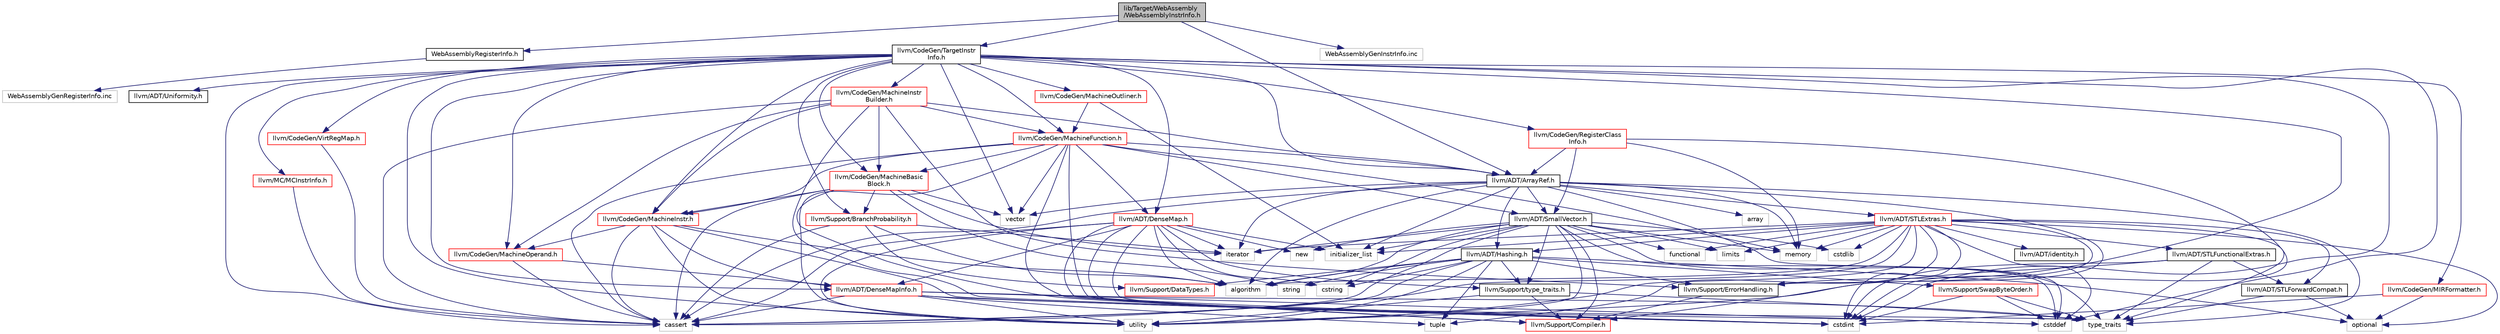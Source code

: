 digraph "lib/Target/WebAssembly/WebAssemblyInstrInfo.h"
{
 // LATEX_PDF_SIZE
  bgcolor="transparent";
  edge [fontname="Helvetica",fontsize="10",labelfontname="Helvetica",labelfontsize="10"];
  node [fontname="Helvetica",fontsize="10",shape=record];
  Node1 [label="lib/Target/WebAssembly\l/WebAssemblyInstrInfo.h",height=0.2,width=0.4,color="black", fillcolor="grey75", style="filled", fontcolor="black",tooltip=" "];
  Node1 -> Node2 [color="midnightblue",fontsize="10",style="solid",fontname="Helvetica"];
  Node2 [label="WebAssemblyRegisterInfo.h",height=0.2,width=0.4,color="black",URL="$WebAssemblyRegisterInfo_8h.html",tooltip=" "];
  Node2 -> Node3 [color="midnightblue",fontsize="10",style="solid",fontname="Helvetica"];
  Node3 [label="WebAssemblyGenRegisterInfo.inc",height=0.2,width=0.4,color="grey75",tooltip=" "];
  Node1 -> Node4 [color="midnightblue",fontsize="10",style="solid",fontname="Helvetica"];
  Node4 [label="llvm/ADT/ArrayRef.h",height=0.2,width=0.4,color="black",URL="$ArrayRef_8h.html",tooltip=" "];
  Node4 -> Node5 [color="midnightblue",fontsize="10",style="solid",fontname="Helvetica"];
  Node5 [label="llvm/ADT/Hashing.h",height=0.2,width=0.4,color="black",URL="$Hashing_8h.html",tooltip=" "];
  Node5 -> Node6 [color="midnightblue",fontsize="10",style="solid",fontname="Helvetica"];
  Node6 [label="llvm/Support/DataTypes.h",height=0.2,width=0.4,color="red",URL="$Support_2DataTypes_8h.html",tooltip=" "];
  Node5 -> Node11 [color="midnightblue",fontsize="10",style="solid",fontname="Helvetica"];
  Node11 [label="llvm/Support/ErrorHandling.h",height=0.2,width=0.4,color="black",URL="$Support_2ErrorHandling_8h.html",tooltip=" "];
  Node11 -> Node12 [color="midnightblue",fontsize="10",style="solid",fontname="Helvetica"];
  Node12 [label="llvm/Support/Compiler.h",height=0.2,width=0.4,color="red",URL="$Compiler_8h.html",tooltip=" "];
  Node5 -> Node15 [color="midnightblue",fontsize="10",style="solid",fontname="Helvetica"];
  Node15 [label="llvm/Support/SwapByteOrder.h",height=0.2,width=0.4,color="red",URL="$SwapByteOrder_8h.html",tooltip=" "];
  Node15 -> Node21 [color="midnightblue",fontsize="10",style="solid",fontname="Helvetica"];
  Node21 [label="cstddef",height=0.2,width=0.4,color="grey75",tooltip=" "];
  Node15 -> Node17 [color="midnightblue",fontsize="10",style="solid",fontname="Helvetica"];
  Node17 [label="cstdint",height=0.2,width=0.4,color="grey75",tooltip=" "];
  Node15 -> Node19 [color="midnightblue",fontsize="10",style="solid",fontname="Helvetica"];
  Node19 [label="type_traits",height=0.2,width=0.4,color="grey75",tooltip=" "];
  Node5 -> Node23 [color="midnightblue",fontsize="10",style="solid",fontname="Helvetica"];
  Node23 [label="llvm/Support/type_traits.h",height=0.2,width=0.4,color="black",URL="$type__traits_8h.html",tooltip=" "];
  Node23 -> Node12 [color="midnightblue",fontsize="10",style="solid",fontname="Helvetica"];
  Node23 -> Node19 [color="midnightblue",fontsize="10",style="solid",fontname="Helvetica"];
  Node23 -> Node24 [color="midnightblue",fontsize="10",style="solid",fontname="Helvetica"];
  Node24 [label="utility",height=0.2,width=0.4,color="grey75",tooltip=" "];
  Node5 -> Node25 [color="midnightblue",fontsize="10",style="solid",fontname="Helvetica"];
  Node25 [label="algorithm",height=0.2,width=0.4,color="grey75",tooltip=" "];
  Node5 -> Node26 [color="midnightblue",fontsize="10",style="solid",fontname="Helvetica"];
  Node26 [label="cassert",height=0.2,width=0.4,color="grey75",tooltip=" "];
  Node5 -> Node20 [color="midnightblue",fontsize="10",style="solid",fontname="Helvetica"];
  Node20 [label="cstring",height=0.2,width=0.4,color="grey75",tooltip=" "];
  Node5 -> Node27 [color="midnightblue",fontsize="10",style="solid",fontname="Helvetica"];
  Node27 [label="optional",height=0.2,width=0.4,color="grey75",tooltip=" "];
  Node5 -> Node28 [color="midnightblue",fontsize="10",style="solid",fontname="Helvetica"];
  Node28 [label="string",height=0.2,width=0.4,color="grey75",tooltip=" "];
  Node5 -> Node29 [color="midnightblue",fontsize="10",style="solid",fontname="Helvetica"];
  Node29 [label="tuple",height=0.2,width=0.4,color="grey75",tooltip=" "];
  Node5 -> Node24 [color="midnightblue",fontsize="10",style="solid",fontname="Helvetica"];
  Node4 -> Node30 [color="midnightblue",fontsize="10",style="solid",fontname="Helvetica"];
  Node30 [label="llvm/ADT/SmallVector.h",height=0.2,width=0.4,color="black",URL="$SmallVector_8h.html",tooltip=" "];
  Node30 -> Node12 [color="midnightblue",fontsize="10",style="solid",fontname="Helvetica"];
  Node30 -> Node23 [color="midnightblue",fontsize="10",style="solid",fontname="Helvetica"];
  Node30 -> Node25 [color="midnightblue",fontsize="10",style="solid",fontname="Helvetica"];
  Node30 -> Node26 [color="midnightblue",fontsize="10",style="solid",fontname="Helvetica"];
  Node30 -> Node21 [color="midnightblue",fontsize="10",style="solid",fontname="Helvetica"];
  Node30 -> Node31 [color="midnightblue",fontsize="10",style="solid",fontname="Helvetica"];
  Node31 [label="cstdlib",height=0.2,width=0.4,color="grey75",tooltip=" "];
  Node30 -> Node20 [color="midnightblue",fontsize="10",style="solid",fontname="Helvetica"];
  Node30 -> Node32 [color="midnightblue",fontsize="10",style="solid",fontname="Helvetica"];
  Node32 [label="functional",height=0.2,width=0.4,color="grey75",tooltip=" "];
  Node30 -> Node33 [color="midnightblue",fontsize="10",style="solid",fontname="Helvetica"];
  Node33 [label="initializer_list",height=0.2,width=0.4,color="grey75",tooltip=" "];
  Node30 -> Node34 [color="midnightblue",fontsize="10",style="solid",fontname="Helvetica"];
  Node34 [label="iterator",height=0.2,width=0.4,color="grey75",tooltip=" "];
  Node30 -> Node18 [color="midnightblue",fontsize="10",style="solid",fontname="Helvetica"];
  Node18 [label="limits",height=0.2,width=0.4,color="grey75",tooltip=" "];
  Node30 -> Node35 [color="midnightblue",fontsize="10",style="solid",fontname="Helvetica"];
  Node35 [label="memory",height=0.2,width=0.4,color="grey75",tooltip=" "];
  Node30 -> Node36 [color="midnightblue",fontsize="10",style="solid",fontname="Helvetica"];
  Node36 [label="new",height=0.2,width=0.4,color="grey75",tooltip=" "];
  Node30 -> Node19 [color="midnightblue",fontsize="10",style="solid",fontname="Helvetica"];
  Node30 -> Node24 [color="midnightblue",fontsize="10",style="solid",fontname="Helvetica"];
  Node4 -> Node37 [color="midnightblue",fontsize="10",style="solid",fontname="Helvetica"];
  Node37 [label="llvm/ADT/STLExtras.h",height=0.2,width=0.4,color="red",URL="$STLExtras_8h.html",tooltip=" "];
  Node37 -> Node5 [color="midnightblue",fontsize="10",style="solid",fontname="Helvetica"];
  Node37 -> Node38 [color="midnightblue",fontsize="10",style="solid",fontname="Helvetica"];
  Node38 [label="llvm/ADT/STLForwardCompat.h",height=0.2,width=0.4,color="black",URL="$STLForwardCompat_8h.html",tooltip=" "];
  Node38 -> Node27 [color="midnightblue",fontsize="10",style="solid",fontname="Helvetica"];
  Node38 -> Node19 [color="midnightblue",fontsize="10",style="solid",fontname="Helvetica"];
  Node37 -> Node39 [color="midnightblue",fontsize="10",style="solid",fontname="Helvetica"];
  Node39 [label="llvm/ADT/STLFunctionalExtras.h",height=0.2,width=0.4,color="black",URL="$STLFunctionalExtras_8h.html",tooltip=" "];
  Node39 -> Node38 [color="midnightblue",fontsize="10",style="solid",fontname="Helvetica"];
  Node39 -> Node17 [color="midnightblue",fontsize="10",style="solid",fontname="Helvetica"];
  Node39 -> Node19 [color="midnightblue",fontsize="10",style="solid",fontname="Helvetica"];
  Node39 -> Node24 [color="midnightblue",fontsize="10",style="solid",fontname="Helvetica"];
  Node37 -> Node40 [color="midnightblue",fontsize="10",style="solid",fontname="Helvetica"];
  Node40 [label="llvm/ADT/identity.h",height=0.2,width=0.4,color="black",URL="$identity_8h.html",tooltip=" "];
  Node37 -> Node11 [color="midnightblue",fontsize="10",style="solid",fontname="Helvetica"];
  Node37 -> Node25 [color="midnightblue",fontsize="10",style="solid",fontname="Helvetica"];
  Node37 -> Node26 [color="midnightblue",fontsize="10",style="solid",fontname="Helvetica"];
  Node37 -> Node21 [color="midnightblue",fontsize="10",style="solid",fontname="Helvetica"];
  Node37 -> Node17 [color="midnightblue",fontsize="10",style="solid",fontname="Helvetica"];
  Node37 -> Node31 [color="midnightblue",fontsize="10",style="solid",fontname="Helvetica"];
  Node37 -> Node32 [color="midnightblue",fontsize="10",style="solid",fontname="Helvetica"];
  Node37 -> Node33 [color="midnightblue",fontsize="10",style="solid",fontname="Helvetica"];
  Node37 -> Node34 [color="midnightblue",fontsize="10",style="solid",fontname="Helvetica"];
  Node37 -> Node18 [color="midnightblue",fontsize="10",style="solid",fontname="Helvetica"];
  Node37 -> Node35 [color="midnightblue",fontsize="10",style="solid",fontname="Helvetica"];
  Node37 -> Node27 [color="midnightblue",fontsize="10",style="solid",fontname="Helvetica"];
  Node37 -> Node29 [color="midnightblue",fontsize="10",style="solid",fontname="Helvetica"];
  Node37 -> Node19 [color="midnightblue",fontsize="10",style="solid",fontname="Helvetica"];
  Node37 -> Node24 [color="midnightblue",fontsize="10",style="solid",fontname="Helvetica"];
  Node4 -> Node12 [color="midnightblue",fontsize="10",style="solid",fontname="Helvetica"];
  Node4 -> Node25 [color="midnightblue",fontsize="10",style="solid",fontname="Helvetica"];
  Node4 -> Node44 [color="midnightblue",fontsize="10",style="solid",fontname="Helvetica"];
  Node44 [label="array",height=0.2,width=0.4,color="grey75",tooltip=" "];
  Node4 -> Node26 [color="midnightblue",fontsize="10",style="solid",fontname="Helvetica"];
  Node4 -> Node21 [color="midnightblue",fontsize="10",style="solid",fontname="Helvetica"];
  Node4 -> Node33 [color="midnightblue",fontsize="10",style="solid",fontname="Helvetica"];
  Node4 -> Node34 [color="midnightblue",fontsize="10",style="solid",fontname="Helvetica"];
  Node4 -> Node35 [color="midnightblue",fontsize="10",style="solid",fontname="Helvetica"];
  Node4 -> Node19 [color="midnightblue",fontsize="10",style="solid",fontname="Helvetica"];
  Node4 -> Node45 [color="midnightblue",fontsize="10",style="solid",fontname="Helvetica"];
  Node45 [label="vector",height=0.2,width=0.4,color="grey75",tooltip=" "];
  Node1 -> Node46 [color="midnightblue",fontsize="10",style="solid",fontname="Helvetica"];
  Node46 [label="llvm/CodeGen/TargetInstr\lInfo.h",height=0.2,width=0.4,color="black",URL="$TargetInstrInfo_8h.html",tooltip=" "];
  Node46 -> Node4 [color="midnightblue",fontsize="10",style="solid",fontname="Helvetica"];
  Node46 -> Node47 [color="midnightblue",fontsize="10",style="solid",fontname="Helvetica"];
  Node47 [label="llvm/ADT/DenseMap.h",height=0.2,width=0.4,color="red",URL="$DenseMap_8h.html",tooltip=" "];
  Node47 -> Node48 [color="midnightblue",fontsize="10",style="solid",fontname="Helvetica"];
  Node48 [label="llvm/ADT/DenseMapInfo.h",height=0.2,width=0.4,color="red",URL="$DenseMapInfo_8h.html",tooltip=" "];
  Node48 -> Node26 [color="midnightblue",fontsize="10",style="solid",fontname="Helvetica"];
  Node48 -> Node21 [color="midnightblue",fontsize="10",style="solid",fontname="Helvetica"];
  Node48 -> Node17 [color="midnightblue",fontsize="10",style="solid",fontname="Helvetica"];
  Node48 -> Node29 [color="midnightblue",fontsize="10",style="solid",fontname="Helvetica"];
  Node48 -> Node19 [color="midnightblue",fontsize="10",style="solid",fontname="Helvetica"];
  Node48 -> Node24 [color="midnightblue",fontsize="10",style="solid",fontname="Helvetica"];
  Node47 -> Node12 [color="midnightblue",fontsize="10",style="solid",fontname="Helvetica"];
  Node47 -> Node23 [color="midnightblue",fontsize="10",style="solid",fontname="Helvetica"];
  Node47 -> Node25 [color="midnightblue",fontsize="10",style="solid",fontname="Helvetica"];
  Node47 -> Node26 [color="midnightblue",fontsize="10",style="solid",fontname="Helvetica"];
  Node47 -> Node21 [color="midnightblue",fontsize="10",style="solid",fontname="Helvetica"];
  Node47 -> Node20 [color="midnightblue",fontsize="10",style="solid",fontname="Helvetica"];
  Node47 -> Node33 [color="midnightblue",fontsize="10",style="solid",fontname="Helvetica"];
  Node47 -> Node34 [color="midnightblue",fontsize="10",style="solid",fontname="Helvetica"];
  Node47 -> Node36 [color="midnightblue",fontsize="10",style="solid",fontname="Helvetica"];
  Node47 -> Node19 [color="midnightblue",fontsize="10",style="solid",fontname="Helvetica"];
  Node47 -> Node24 [color="midnightblue",fontsize="10",style="solid",fontname="Helvetica"];
  Node46 -> Node48 [color="midnightblue",fontsize="10",style="solid",fontname="Helvetica"];
  Node46 -> Node57 [color="midnightblue",fontsize="10",style="solid",fontname="Helvetica"];
  Node57 [label="llvm/ADT/Uniformity.h",height=0.2,width=0.4,color="black",URL="$Uniformity_8h.html",tooltip=" "];
  Node46 -> Node58 [color="midnightblue",fontsize="10",style="solid",fontname="Helvetica"];
  Node58 [label="llvm/CodeGen/MIRFormatter.h",height=0.2,width=0.4,color="red",URL="$MIRFormatter_8h.html",tooltip=" "];
  Node58 -> Node17 [color="midnightblue",fontsize="10",style="solid",fontname="Helvetica"];
  Node58 -> Node27 [color="midnightblue",fontsize="10",style="solid",fontname="Helvetica"];
  Node46 -> Node96 [color="midnightblue",fontsize="10",style="solid",fontname="Helvetica"];
  Node96 [label="llvm/CodeGen/MachineBasic\lBlock.h",height=0.2,width=0.4,color="red",URL="$MachineBasicBlock_8h.html",tooltip=" "];
  Node96 -> Node104 [color="midnightblue",fontsize="10",style="solid",fontname="Helvetica"];
  Node104 [label="llvm/CodeGen/MachineInstr.h",height=0.2,width=0.4,color="red",URL="$MachineInstr_8h.html",tooltip=" "];
  Node104 -> Node48 [color="midnightblue",fontsize="10",style="solid",fontname="Helvetica"];
  Node104 -> Node119 [color="midnightblue",fontsize="10",style="solid",fontname="Helvetica"];
  Node119 [label="llvm/CodeGen/MachineOperand.h",height=0.2,width=0.4,color="red",URL="$MachineOperand_8h.html",tooltip=" "];
  Node119 -> Node48 [color="midnightblue",fontsize="10",style="solid",fontname="Helvetica"];
  Node119 -> Node26 [color="midnightblue",fontsize="10",style="solid",fontname="Helvetica"];
  Node104 -> Node25 [color="midnightblue",fontsize="10",style="solid",fontname="Helvetica"];
  Node104 -> Node26 [color="midnightblue",fontsize="10",style="solid",fontname="Helvetica"];
  Node104 -> Node17 [color="midnightblue",fontsize="10",style="solid",fontname="Helvetica"];
  Node104 -> Node24 [color="midnightblue",fontsize="10",style="solid",fontname="Helvetica"];
  Node96 -> Node144 [color="midnightblue",fontsize="10",style="solid",fontname="Helvetica"];
  Node144 [label="llvm/Support/BranchProbability.h",height=0.2,width=0.4,color="red",URL="$BranchProbability_8h.html",tooltip=" "];
  Node144 -> Node6 [color="midnightblue",fontsize="10",style="solid",fontname="Helvetica"];
  Node144 -> Node25 [color="midnightblue",fontsize="10",style="solid",fontname="Helvetica"];
  Node144 -> Node26 [color="midnightblue",fontsize="10",style="solid",fontname="Helvetica"];
  Node144 -> Node34 [color="midnightblue",fontsize="10",style="solid",fontname="Helvetica"];
  Node96 -> Node26 [color="midnightblue",fontsize="10",style="solid",fontname="Helvetica"];
  Node96 -> Node17 [color="midnightblue",fontsize="10",style="solid",fontname="Helvetica"];
  Node96 -> Node34 [color="midnightblue",fontsize="10",style="solid",fontname="Helvetica"];
  Node96 -> Node28 [color="midnightblue",fontsize="10",style="solid",fontname="Helvetica"];
  Node96 -> Node45 [color="midnightblue",fontsize="10",style="solid",fontname="Helvetica"];
  Node46 -> Node146 [color="midnightblue",fontsize="10",style="solid",fontname="Helvetica"];
  Node146 [label="llvm/CodeGen/MachineFunction.h",height=0.2,width=0.4,color="red",URL="$MachineFunction_8h.html",tooltip=" "];
  Node146 -> Node4 [color="midnightblue",fontsize="10",style="solid",fontname="Helvetica"];
  Node146 -> Node47 [color="midnightblue",fontsize="10",style="solid",fontname="Helvetica"];
  Node146 -> Node30 [color="midnightblue",fontsize="10",style="solid",fontname="Helvetica"];
  Node146 -> Node96 [color="midnightblue",fontsize="10",style="solid",fontname="Helvetica"];
  Node146 -> Node104 [color="midnightblue",fontsize="10",style="solid",fontname="Helvetica"];
  Node146 -> Node12 [color="midnightblue",fontsize="10",style="solid",fontname="Helvetica"];
  Node146 -> Node26 [color="midnightblue",fontsize="10",style="solid",fontname="Helvetica"];
  Node146 -> Node17 [color="midnightblue",fontsize="10",style="solid",fontname="Helvetica"];
  Node146 -> Node35 [color="midnightblue",fontsize="10",style="solid",fontname="Helvetica"];
  Node146 -> Node24 [color="midnightblue",fontsize="10",style="solid",fontname="Helvetica"];
  Node146 -> Node45 [color="midnightblue",fontsize="10",style="solid",fontname="Helvetica"];
  Node46 -> Node104 [color="midnightblue",fontsize="10",style="solid",fontname="Helvetica"];
  Node46 -> Node155 [color="midnightblue",fontsize="10",style="solid",fontname="Helvetica"];
  Node155 [label="llvm/CodeGen/MachineInstr\lBuilder.h",height=0.2,width=0.4,color="red",URL="$MachineInstrBuilder_8h.html",tooltip=" "];
  Node155 -> Node4 [color="midnightblue",fontsize="10",style="solid",fontname="Helvetica"];
  Node155 -> Node96 [color="midnightblue",fontsize="10",style="solid",fontname="Helvetica"];
  Node155 -> Node146 [color="midnightblue",fontsize="10",style="solid",fontname="Helvetica"];
  Node155 -> Node104 [color="midnightblue",fontsize="10",style="solid",fontname="Helvetica"];
  Node155 -> Node119 [color="midnightblue",fontsize="10",style="solid",fontname="Helvetica"];
  Node155 -> Node11 [color="midnightblue",fontsize="10",style="solid",fontname="Helvetica"];
  Node155 -> Node26 [color="midnightblue",fontsize="10",style="solid",fontname="Helvetica"];
  Node155 -> Node17 [color="midnightblue",fontsize="10",style="solid",fontname="Helvetica"];
  Node46 -> Node119 [color="midnightblue",fontsize="10",style="solid",fontname="Helvetica"];
  Node46 -> Node183 [color="midnightblue",fontsize="10",style="solid",fontname="Helvetica"];
  Node183 [label="llvm/CodeGen/MachineOutliner.h",height=0.2,width=0.4,color="red",URL="$MachineOutliner_8h.html",tooltip=" "];
  Node183 -> Node146 [color="midnightblue",fontsize="10",style="solid",fontname="Helvetica"];
  Node183 -> Node33 [color="midnightblue",fontsize="10",style="solid",fontname="Helvetica"];
  Node46 -> Node212 [color="midnightblue",fontsize="10",style="solid",fontname="Helvetica"];
  Node212 [label="llvm/CodeGen/RegisterClass\lInfo.h",height=0.2,width=0.4,color="red",URL="$RegisterClassInfo_8h.html",tooltip=" "];
  Node212 -> Node4 [color="midnightblue",fontsize="10",style="solid",fontname="Helvetica"];
  Node212 -> Node30 [color="midnightblue",fontsize="10",style="solid",fontname="Helvetica"];
  Node212 -> Node17 [color="midnightblue",fontsize="10",style="solid",fontname="Helvetica"];
  Node212 -> Node35 [color="midnightblue",fontsize="10",style="solid",fontname="Helvetica"];
  Node46 -> Node213 [color="midnightblue",fontsize="10",style="solid",fontname="Helvetica"];
  Node213 [label="llvm/CodeGen/VirtRegMap.h",height=0.2,width=0.4,color="red",URL="$VirtRegMap_8h.html",tooltip=" "];
  Node213 -> Node26 [color="midnightblue",fontsize="10",style="solid",fontname="Helvetica"];
  Node46 -> Node223 [color="midnightblue",fontsize="10",style="solid",fontname="Helvetica"];
  Node223 [label="llvm/MC/MCInstrInfo.h",height=0.2,width=0.4,color="red",URL="$MCInstrInfo_8h.html",tooltip=" "];
  Node223 -> Node26 [color="midnightblue",fontsize="10",style="solid",fontname="Helvetica"];
  Node46 -> Node144 [color="midnightblue",fontsize="10",style="solid",fontname="Helvetica"];
  Node46 -> Node11 [color="midnightblue",fontsize="10",style="solid",fontname="Helvetica"];
  Node46 -> Node26 [color="midnightblue",fontsize="10",style="solid",fontname="Helvetica"];
  Node46 -> Node21 [color="midnightblue",fontsize="10",style="solid",fontname="Helvetica"];
  Node46 -> Node17 [color="midnightblue",fontsize="10",style="solid",fontname="Helvetica"];
  Node46 -> Node24 [color="midnightblue",fontsize="10",style="solid",fontname="Helvetica"];
  Node46 -> Node45 [color="midnightblue",fontsize="10",style="solid",fontname="Helvetica"];
  Node1 -> Node224 [color="midnightblue",fontsize="10",style="solid",fontname="Helvetica"];
  Node224 [label="WebAssemblyGenInstrInfo.inc",height=0.2,width=0.4,color="grey75",tooltip=" "];
}
